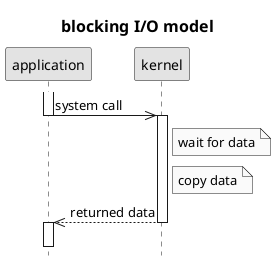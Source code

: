 @startuml
title blocking I/O model
hide footbox
skinparam monochrome true
skinparam titleFontSize 16
activate application
application->>kernel: system call
deactivate application
activate kernel
Note right of kernel: wait for data
Note right of kernel: copy data
kernel-->>application: returned data
deactivate kernel
activate application
||15||
@enduml
